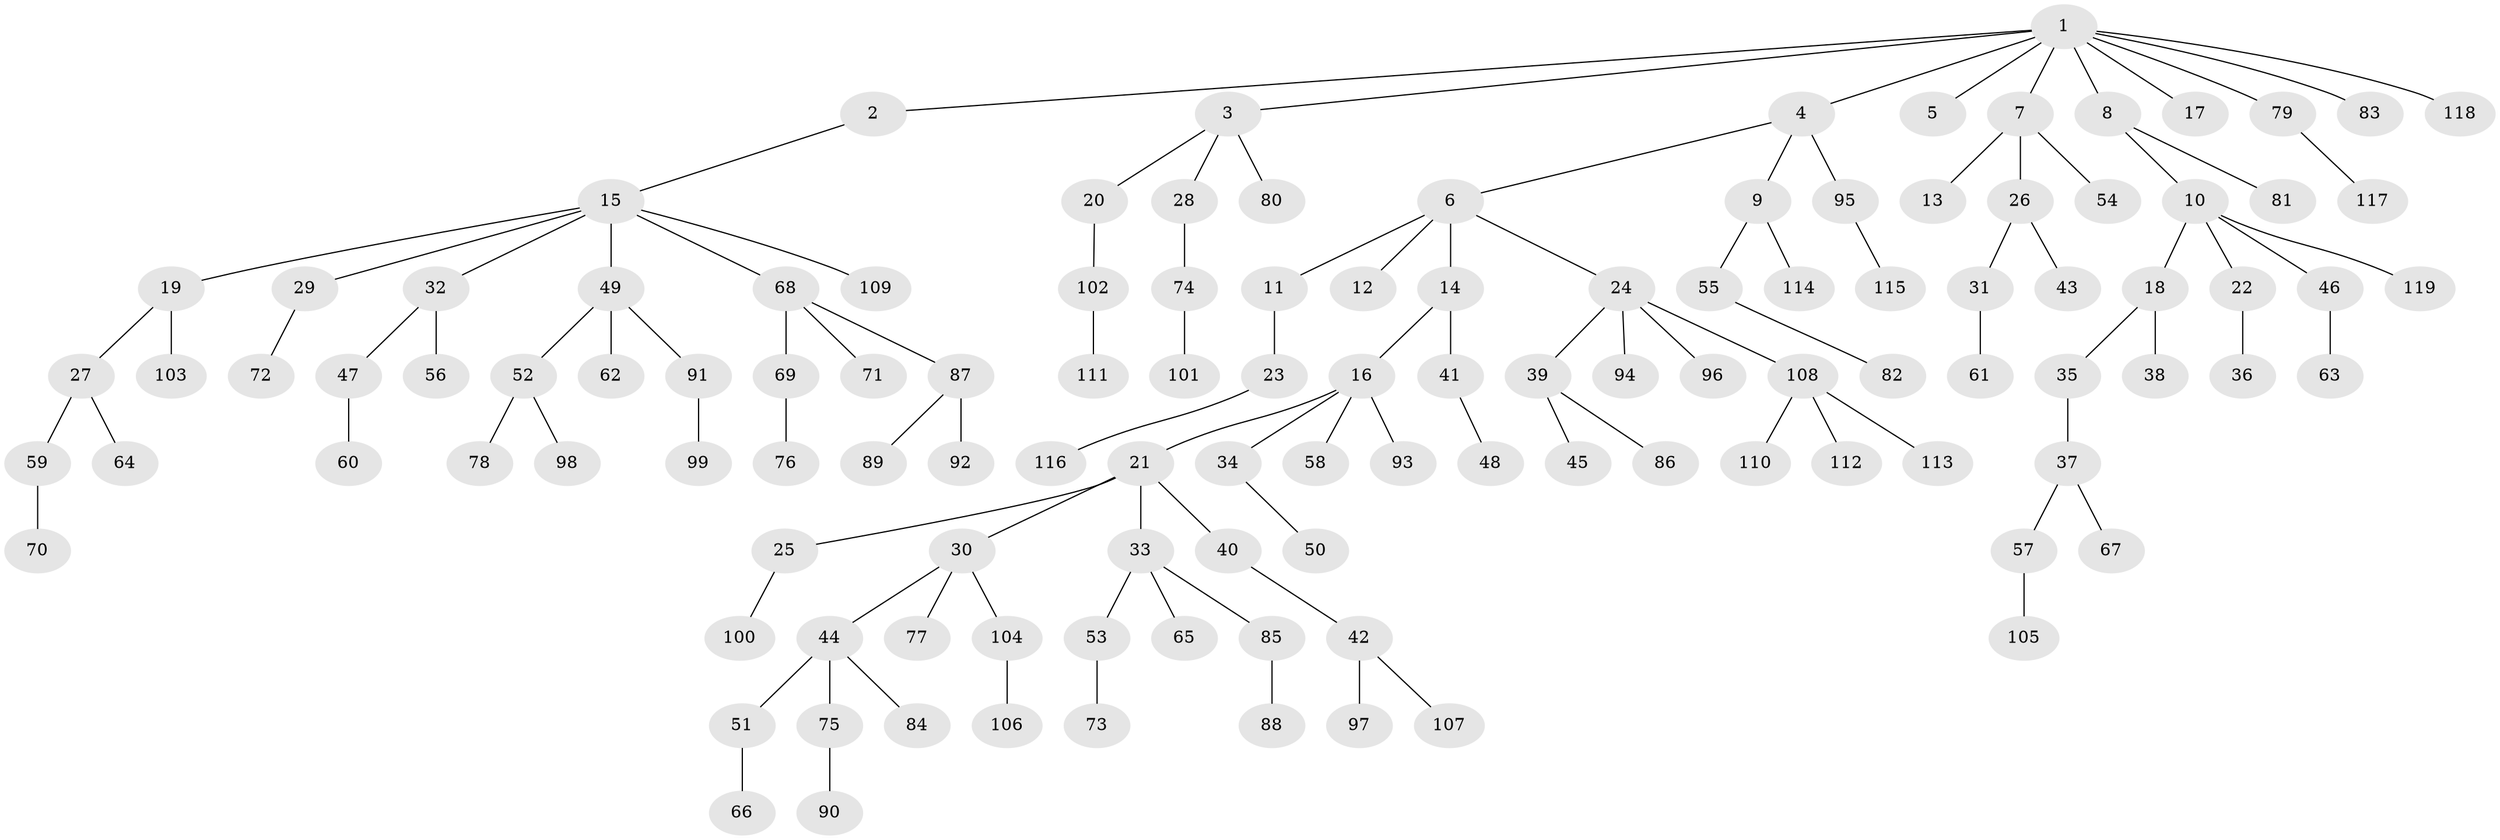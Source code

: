 // coarse degree distribution, {12: 0.012658227848101266, 2: 0.13924050632911392, 4: 0.10126582278481013, 1: 0.620253164556962, 6: 0.012658227848101266, 3: 0.0759493670886076, 7: 0.012658227848101266, 5: 0.02531645569620253}
// Generated by graph-tools (version 1.1) at 2025/42/03/06/25 10:42:03]
// undirected, 119 vertices, 118 edges
graph export_dot {
graph [start="1"]
  node [color=gray90,style=filled];
  1;
  2;
  3;
  4;
  5;
  6;
  7;
  8;
  9;
  10;
  11;
  12;
  13;
  14;
  15;
  16;
  17;
  18;
  19;
  20;
  21;
  22;
  23;
  24;
  25;
  26;
  27;
  28;
  29;
  30;
  31;
  32;
  33;
  34;
  35;
  36;
  37;
  38;
  39;
  40;
  41;
  42;
  43;
  44;
  45;
  46;
  47;
  48;
  49;
  50;
  51;
  52;
  53;
  54;
  55;
  56;
  57;
  58;
  59;
  60;
  61;
  62;
  63;
  64;
  65;
  66;
  67;
  68;
  69;
  70;
  71;
  72;
  73;
  74;
  75;
  76;
  77;
  78;
  79;
  80;
  81;
  82;
  83;
  84;
  85;
  86;
  87;
  88;
  89;
  90;
  91;
  92;
  93;
  94;
  95;
  96;
  97;
  98;
  99;
  100;
  101;
  102;
  103;
  104;
  105;
  106;
  107;
  108;
  109;
  110;
  111;
  112;
  113;
  114;
  115;
  116;
  117;
  118;
  119;
  1 -- 2;
  1 -- 3;
  1 -- 4;
  1 -- 5;
  1 -- 7;
  1 -- 8;
  1 -- 17;
  1 -- 79;
  1 -- 83;
  1 -- 118;
  2 -- 15;
  3 -- 20;
  3 -- 28;
  3 -- 80;
  4 -- 6;
  4 -- 9;
  4 -- 95;
  6 -- 11;
  6 -- 12;
  6 -- 14;
  6 -- 24;
  7 -- 13;
  7 -- 26;
  7 -- 54;
  8 -- 10;
  8 -- 81;
  9 -- 55;
  9 -- 114;
  10 -- 18;
  10 -- 22;
  10 -- 46;
  10 -- 119;
  11 -- 23;
  14 -- 16;
  14 -- 41;
  15 -- 19;
  15 -- 29;
  15 -- 32;
  15 -- 49;
  15 -- 68;
  15 -- 109;
  16 -- 21;
  16 -- 34;
  16 -- 58;
  16 -- 93;
  18 -- 35;
  18 -- 38;
  19 -- 27;
  19 -- 103;
  20 -- 102;
  21 -- 25;
  21 -- 30;
  21 -- 33;
  21 -- 40;
  22 -- 36;
  23 -- 116;
  24 -- 39;
  24 -- 94;
  24 -- 96;
  24 -- 108;
  25 -- 100;
  26 -- 31;
  26 -- 43;
  27 -- 59;
  27 -- 64;
  28 -- 74;
  29 -- 72;
  30 -- 44;
  30 -- 77;
  30 -- 104;
  31 -- 61;
  32 -- 47;
  32 -- 56;
  33 -- 53;
  33 -- 65;
  33 -- 85;
  34 -- 50;
  35 -- 37;
  37 -- 57;
  37 -- 67;
  39 -- 45;
  39 -- 86;
  40 -- 42;
  41 -- 48;
  42 -- 97;
  42 -- 107;
  44 -- 51;
  44 -- 75;
  44 -- 84;
  46 -- 63;
  47 -- 60;
  49 -- 52;
  49 -- 62;
  49 -- 91;
  51 -- 66;
  52 -- 78;
  52 -- 98;
  53 -- 73;
  55 -- 82;
  57 -- 105;
  59 -- 70;
  68 -- 69;
  68 -- 71;
  68 -- 87;
  69 -- 76;
  74 -- 101;
  75 -- 90;
  79 -- 117;
  85 -- 88;
  87 -- 89;
  87 -- 92;
  91 -- 99;
  95 -- 115;
  102 -- 111;
  104 -- 106;
  108 -- 110;
  108 -- 112;
  108 -- 113;
}
